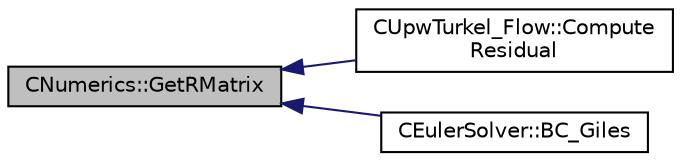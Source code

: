 digraph "CNumerics::GetRMatrix"
{
  edge [fontname="Helvetica",fontsize="10",labelfontname="Helvetica",labelfontsize="10"];
  node [fontname="Helvetica",fontsize="10",shape=record];
  rankdir="LR";
  Node315 [label="CNumerics::GetRMatrix",height=0.2,width=0.4,color="black", fillcolor="grey75", style="filled", fontcolor="black"];
  Node315 -> Node316 [dir="back",color="midnightblue",fontsize="10",style="solid",fontname="Helvetica"];
  Node316 [label="CUpwTurkel_Flow::Compute\lResidual",height=0.2,width=0.4,color="black", fillcolor="white", style="filled",URL="$class_c_upw_turkel___flow.html#aa6bf45c213d035cf98a3b355af37def2",tooltip="Compute the Roe&#39;s flux between two nodes i and j. "];
  Node315 -> Node317 [dir="back",color="midnightblue",fontsize="10",style="solid",fontname="Helvetica"];
  Node317 [label="CEulerSolver::BC_Giles",height=0.2,width=0.4,color="black", fillcolor="white", style="filled",URL="$class_c_euler_solver.html#aa4c3988e3ce0c18460b5c069650c57b0",tooltip="Impose the boundary condition using characteristic recostruction. "];
}
